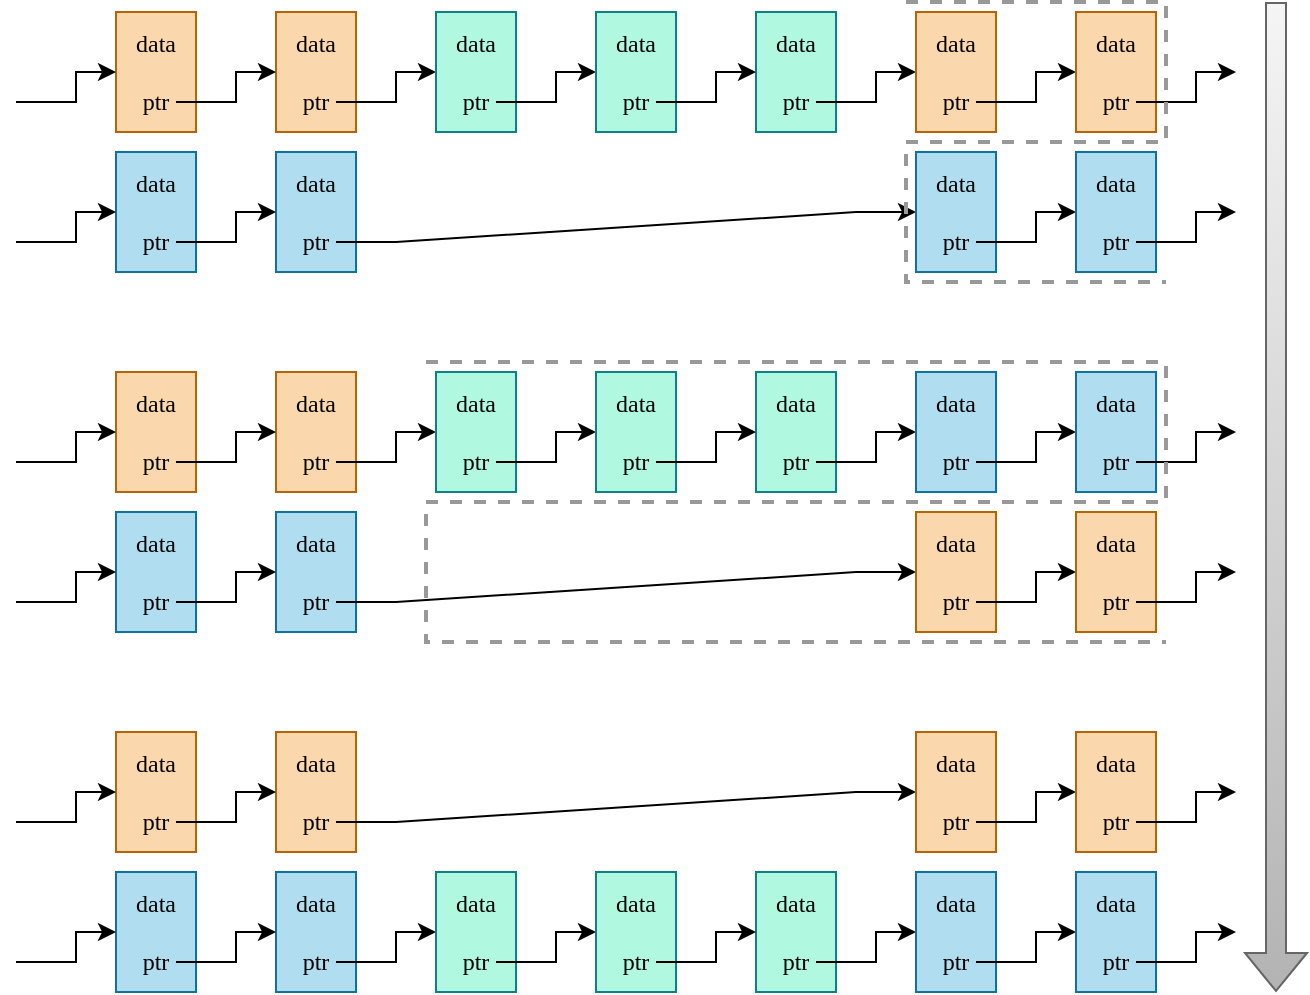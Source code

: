 <mxfile version="22.1.16" type="device">
  <diagram name="Page-1" id="W6wwgODH2DVGgfq05W44">
    <mxGraphModel dx="850" dy="583" grid="1" gridSize="10" guides="1" tooltips="1" connect="1" arrows="1" fold="1" page="1" pageScale="1" pageWidth="850" pageHeight="1100" math="0" shadow="0">
      <root>
        <mxCell id="0" />
        <mxCell id="1" parent="0" />
        <mxCell id="fBeSizHoTM2zkZ8skBRZ-15" value="data&lt;br&gt;&lt;br&gt;ptr" style="rounded=0;whiteSpace=wrap;html=1;fillColor=#fad7ac;strokeColor=#b46504;fontFamily=consolas;" parent="1" vertex="1">
          <mxGeometry x="120" y="230" width="40" height="60" as="geometry" />
        </mxCell>
        <mxCell id="fBeSizHoTM2zkZ8skBRZ-1" value="data&lt;br&gt;&lt;br&gt;ptr" style="rounded=0;whiteSpace=wrap;html=1;fillColor=#fad7ac;strokeColor=#b46504;fontFamily=consolas;" parent="1" vertex="1">
          <mxGeometry x="200" y="230" width="40" height="60" as="geometry" />
        </mxCell>
        <mxCell id="fBeSizHoTM2zkZ8skBRZ-5" style="edgeStyle=orthogonalEdgeStyle;rounded=0;orthogonalLoop=1;jettySize=auto;html=1;exitX=0.75;exitY=0.75;exitDx=0;exitDy=0;exitPerimeter=0;" parent="1" source="fBeSizHoTM2zkZ8skBRZ-1" target="fBeSizHoTM2zkZ8skBRZ-2" edge="1">
          <mxGeometry relative="1" as="geometry" />
        </mxCell>
        <mxCell id="fBeSizHoTM2zkZ8skBRZ-2" value="data&lt;br&gt;&lt;br&gt;ptr" style="rounded=0;whiteSpace=wrap;html=1;fillColor=#B0F9E0;strokeColor=#0E8088;fontFamily=consolas;" parent="1" vertex="1">
          <mxGeometry x="280" y="230" width="40" height="60" as="geometry" />
        </mxCell>
        <mxCell id="fBeSizHoTM2zkZ8skBRZ-6" style="edgeStyle=orthogonalEdgeStyle;rounded=0;orthogonalLoop=1;jettySize=auto;html=1;exitX=0.75;exitY=0.75;exitDx=0;exitDy=0;exitPerimeter=0;" parent="1" source="fBeSizHoTM2zkZ8skBRZ-2" target="fBeSizHoTM2zkZ8skBRZ-3" edge="1">
          <mxGeometry relative="1" as="geometry">
            <Array as="points" />
          </mxGeometry>
        </mxCell>
        <mxCell id="fBeSizHoTM2zkZ8skBRZ-3" value="data&lt;br&gt;&lt;br&gt;ptr" style="rounded=0;whiteSpace=wrap;html=1;fillColor=#B0F9E0;strokeColor=#0E8088;fontFamily=consolas;" parent="1" vertex="1">
          <mxGeometry x="360" y="230" width="40" height="60" as="geometry" />
        </mxCell>
        <mxCell id="fBeSizHoTM2zkZ8skBRZ-8" style="edgeStyle=orthogonalEdgeStyle;rounded=0;orthogonalLoop=1;jettySize=auto;html=1;exitX=0.75;exitY=0.75;exitDx=0;exitDy=0;exitPerimeter=0;" parent="1" source="fBeSizHoTM2zkZ8skBRZ-15" target="fBeSizHoTM2zkZ8skBRZ-1" edge="1">
          <mxGeometry relative="1" as="geometry">
            <mxPoint x="150" y="275" as="sourcePoint" />
            <mxPoint x="200" y="260" as="targetPoint" />
            <Array as="points">
              <mxPoint x="180" y="275" />
              <mxPoint x="180" y="260" />
            </Array>
          </mxGeometry>
        </mxCell>
        <mxCell id="fBeSizHoTM2zkZ8skBRZ-16" style="edgeStyle=orthogonalEdgeStyle;rounded=0;orthogonalLoop=1;jettySize=auto;html=1;exitX=0.75;exitY=0.75;exitDx=0;exitDy=0;exitPerimeter=0;" parent="1" edge="1">
          <mxGeometry relative="1" as="geometry">
            <mxPoint x="70" y="275" as="sourcePoint" />
            <mxPoint x="120" y="260" as="targetPoint" />
            <Array as="points">
              <mxPoint x="100" y="275" />
              <mxPoint x="100" y="260" />
            </Array>
          </mxGeometry>
        </mxCell>
        <mxCell id="fBeSizHoTM2zkZ8skBRZ-18" value="data&lt;br&gt;&lt;br&gt;ptr" style="rounded=0;whiteSpace=wrap;html=1;fillColor=#B0F9E0;strokeColor=#0E8088;fontFamily=consolas;" parent="1" vertex="1">
          <mxGeometry x="440" y="230" width="40" height="60" as="geometry" />
        </mxCell>
        <mxCell id="fBeSizHoTM2zkZ8skBRZ-19" style="edgeStyle=orthogonalEdgeStyle;rounded=0;orthogonalLoop=1;jettySize=auto;html=1;exitX=0.75;exitY=0.75;exitDx=0;exitDy=0;exitPerimeter=0;" parent="1" source="fBeSizHoTM2zkZ8skBRZ-18" target="fBeSizHoTM2zkZ8skBRZ-20" edge="1">
          <mxGeometry relative="1" as="geometry">
            <Array as="points">
              <mxPoint x="500" y="275" />
              <mxPoint x="500" y="260" />
            </Array>
          </mxGeometry>
        </mxCell>
        <mxCell id="fBeSizHoTM2zkZ8skBRZ-20" value="data&lt;br&gt;&lt;br&gt;ptr" style="rounded=0;whiteSpace=wrap;html=1;fillColor=#fad7ac;strokeColor=#b46504;fontFamily=consolas;" parent="1" vertex="1">
          <mxGeometry x="520" y="230" width="40" height="60" as="geometry" />
        </mxCell>
        <mxCell id="fBeSizHoTM2zkZ8skBRZ-21" style="edgeStyle=orthogonalEdgeStyle;rounded=0;orthogonalLoop=1;jettySize=auto;html=1;exitX=0.75;exitY=0.75;exitDx=0;exitDy=0;exitPerimeter=0;" parent="1" source="fBeSizHoTM2zkZ8skBRZ-20" target="fBeSizHoTM2zkZ8skBRZ-22" edge="1">
          <mxGeometry relative="1" as="geometry">
            <Array as="points" />
          </mxGeometry>
        </mxCell>
        <mxCell id="fBeSizHoTM2zkZ8skBRZ-22" value="data&lt;br&gt;&lt;br&gt;ptr" style="rounded=0;whiteSpace=wrap;html=1;fillColor=#fad7ac;strokeColor=#b46504;fontFamily=consolas;" parent="1" vertex="1">
          <mxGeometry x="600" y="230" width="40" height="60" as="geometry" />
        </mxCell>
        <mxCell id="fBeSizHoTM2zkZ8skBRZ-23" style="edgeStyle=orthogonalEdgeStyle;rounded=0;orthogonalLoop=1;jettySize=auto;html=1;exitX=0.75;exitY=0.75;exitDx=0;exitDy=0;exitPerimeter=0;" parent="1" source="fBeSizHoTM2zkZ8skBRZ-3" target="fBeSizHoTM2zkZ8skBRZ-18" edge="1">
          <mxGeometry relative="1" as="geometry">
            <mxPoint x="390" y="335" as="sourcePoint" />
            <mxPoint x="440" y="320" as="targetPoint" />
            <Array as="points">
              <mxPoint x="420" y="275" />
              <mxPoint x="420" y="260" />
            </Array>
          </mxGeometry>
        </mxCell>
        <mxCell id="fBeSizHoTM2zkZ8skBRZ-24" style="edgeStyle=orthogonalEdgeStyle;rounded=0;orthogonalLoop=1;jettySize=auto;html=1;exitX=0.75;exitY=0.75;exitDx=0;exitDy=0;exitPerimeter=0;" parent="1" edge="1">
          <mxGeometry relative="1" as="geometry">
            <mxPoint x="630" y="275" as="sourcePoint" />
            <mxPoint x="680" y="260" as="targetPoint" />
            <Array as="points">
              <mxPoint x="660" y="275" />
              <mxPoint x="660" y="260" />
            </Array>
          </mxGeometry>
        </mxCell>
        <mxCell id="fBeSizHoTM2zkZ8skBRZ-27" value="data&lt;br&gt;&lt;br&gt;ptr" style="rounded=0;whiteSpace=wrap;html=1;fillColor=#b1ddf0;strokeColor=#10739e;fontFamily=consolas;" parent="1" vertex="1">
          <mxGeometry x="120" y="300" width="40" height="60" as="geometry" />
        </mxCell>
        <mxCell id="fBeSizHoTM2zkZ8skBRZ-28" value="data&lt;br&gt;&lt;br&gt;ptr" style="rounded=0;whiteSpace=wrap;html=1;fillColor=#b1ddf0;strokeColor=#10739e;fontFamily=consolas;" parent="1" vertex="1">
          <mxGeometry x="200" y="300" width="40" height="60" as="geometry" />
        </mxCell>
        <mxCell id="fBeSizHoTM2zkZ8skBRZ-43" style="edgeStyle=entityRelationEdgeStyle;rounded=0;orthogonalLoop=1;jettySize=auto;html=1;exitX=0.75;exitY=0.75;exitDx=0;exitDy=0;exitPerimeter=0;" parent="1" source="fBeSizHoTM2zkZ8skBRZ-28" target="fBeSizHoTM2zkZ8skBRZ-37" edge="1">
          <mxGeometry relative="1" as="geometry">
            <mxPoint x="230" y="340" as="sourcePoint" />
          </mxGeometry>
        </mxCell>
        <mxCell id="fBeSizHoTM2zkZ8skBRZ-33" style="edgeStyle=orthogonalEdgeStyle;rounded=0;orthogonalLoop=1;jettySize=auto;html=1;exitX=0.75;exitY=0.75;exitDx=0;exitDy=0;exitPerimeter=0;" parent="1" source="fBeSizHoTM2zkZ8skBRZ-27" target="fBeSizHoTM2zkZ8skBRZ-28" edge="1">
          <mxGeometry relative="1" as="geometry">
            <mxPoint x="150" y="345" as="sourcePoint" />
            <mxPoint x="200" y="330" as="targetPoint" />
            <Array as="points">
              <mxPoint x="180" y="345" />
              <mxPoint x="180" y="330" />
            </Array>
          </mxGeometry>
        </mxCell>
        <mxCell id="fBeSizHoTM2zkZ8skBRZ-34" style="edgeStyle=orthogonalEdgeStyle;rounded=0;orthogonalLoop=1;jettySize=auto;html=1;exitX=0.75;exitY=0.75;exitDx=0;exitDy=0;exitPerimeter=0;" parent="1" edge="1">
          <mxGeometry relative="1" as="geometry">
            <mxPoint x="70" y="345" as="sourcePoint" />
            <mxPoint x="120" y="330" as="targetPoint" />
            <Array as="points">
              <mxPoint x="100" y="345" />
              <mxPoint x="100" y="330" />
            </Array>
          </mxGeometry>
        </mxCell>
        <mxCell id="fBeSizHoTM2zkZ8skBRZ-37" value="data&lt;br&gt;&lt;br&gt;ptr" style="rounded=0;whiteSpace=wrap;html=1;fillColor=#b1ddf0;strokeColor=#10739e;fontFamily=consolas;" parent="1" vertex="1">
          <mxGeometry x="520" y="300" width="40" height="60" as="geometry" />
        </mxCell>
        <mxCell id="fBeSizHoTM2zkZ8skBRZ-38" style="edgeStyle=orthogonalEdgeStyle;rounded=0;orthogonalLoop=1;jettySize=auto;html=1;exitX=0.75;exitY=0.75;exitDx=0;exitDy=0;exitPerimeter=0;" parent="1" source="fBeSizHoTM2zkZ8skBRZ-37" target="fBeSizHoTM2zkZ8skBRZ-39" edge="1">
          <mxGeometry relative="1" as="geometry">
            <Array as="points" />
          </mxGeometry>
        </mxCell>
        <mxCell id="fBeSizHoTM2zkZ8skBRZ-39" value="data&lt;br&gt;&lt;br&gt;ptr" style="rounded=0;whiteSpace=wrap;html=1;fillColor=#b1ddf0;strokeColor=#10739e;fontFamily=consolas;" parent="1" vertex="1">
          <mxGeometry x="600" y="300" width="40" height="60" as="geometry" />
        </mxCell>
        <mxCell id="fBeSizHoTM2zkZ8skBRZ-41" style="edgeStyle=orthogonalEdgeStyle;rounded=0;orthogonalLoop=1;jettySize=auto;html=1;exitX=0.75;exitY=0.75;exitDx=0;exitDy=0;exitPerimeter=0;" parent="1" edge="1">
          <mxGeometry relative="1" as="geometry">
            <mxPoint x="630" y="345" as="sourcePoint" />
            <mxPoint x="680" y="330" as="targetPoint" />
            <Array as="points">
              <mxPoint x="660" y="345" />
              <mxPoint x="660" y="330" />
            </Array>
          </mxGeometry>
        </mxCell>
        <mxCell id="0RcRQ7e_9pvhqNE98LAG-1" value="data&lt;br&gt;&lt;br&gt;ptr" style="rounded=0;whiteSpace=wrap;html=1;fillColor=#fad7ac;strokeColor=#b46504;fontFamily=consolas;" vertex="1" parent="1">
          <mxGeometry x="120" y="410" width="40" height="60" as="geometry" />
        </mxCell>
        <mxCell id="0RcRQ7e_9pvhqNE98LAG-2" value="data&lt;br&gt;&lt;br&gt;ptr" style="rounded=0;whiteSpace=wrap;html=1;fillColor=#fad7ac;strokeColor=#b46504;fontFamily=consolas;" vertex="1" parent="1">
          <mxGeometry x="200" y="410" width="40" height="60" as="geometry" />
        </mxCell>
        <mxCell id="0RcRQ7e_9pvhqNE98LAG-3" style="edgeStyle=orthogonalEdgeStyle;rounded=0;orthogonalLoop=1;jettySize=auto;html=1;exitX=0.75;exitY=0.75;exitDx=0;exitDy=0;exitPerimeter=0;" edge="1" source="0RcRQ7e_9pvhqNE98LAG-2" target="0RcRQ7e_9pvhqNE98LAG-4" parent="1">
          <mxGeometry relative="1" as="geometry" />
        </mxCell>
        <mxCell id="0RcRQ7e_9pvhqNE98LAG-4" value="data&lt;br&gt;&lt;br&gt;ptr" style="rounded=0;whiteSpace=wrap;html=1;fillColor=#B0F9E0;strokeColor=#0E8088;fontFamily=consolas;" vertex="1" parent="1">
          <mxGeometry x="280" y="410" width="40" height="60" as="geometry" />
        </mxCell>
        <mxCell id="0RcRQ7e_9pvhqNE98LAG-5" style="edgeStyle=orthogonalEdgeStyle;rounded=0;orthogonalLoop=1;jettySize=auto;html=1;exitX=0.75;exitY=0.75;exitDx=0;exitDy=0;exitPerimeter=0;" edge="1" source="0RcRQ7e_9pvhqNE98LAG-4" target="0RcRQ7e_9pvhqNE98LAG-6" parent="1">
          <mxGeometry relative="1" as="geometry">
            <Array as="points" />
          </mxGeometry>
        </mxCell>
        <mxCell id="0RcRQ7e_9pvhqNE98LAG-6" value="data&lt;br&gt;&lt;br&gt;ptr" style="rounded=0;whiteSpace=wrap;html=1;fillColor=#B0F9E0;strokeColor=#0E8088;fontFamily=consolas;" vertex="1" parent="1">
          <mxGeometry x="360" y="410" width="40" height="60" as="geometry" />
        </mxCell>
        <mxCell id="0RcRQ7e_9pvhqNE98LAG-7" style="edgeStyle=orthogonalEdgeStyle;rounded=0;orthogonalLoop=1;jettySize=auto;html=1;exitX=0.75;exitY=0.75;exitDx=0;exitDy=0;exitPerimeter=0;" edge="1" source="0RcRQ7e_9pvhqNE98LAG-1" target="0RcRQ7e_9pvhqNE98LAG-2" parent="1">
          <mxGeometry relative="1" as="geometry">
            <mxPoint x="150" y="455" as="sourcePoint" />
            <mxPoint x="200" y="440" as="targetPoint" />
            <Array as="points">
              <mxPoint x="180" y="455" />
              <mxPoint x="180" y="440" />
            </Array>
          </mxGeometry>
        </mxCell>
        <mxCell id="0RcRQ7e_9pvhqNE98LAG-8" style="edgeStyle=orthogonalEdgeStyle;rounded=0;orthogonalLoop=1;jettySize=auto;html=1;exitX=0.75;exitY=0.75;exitDx=0;exitDy=0;exitPerimeter=0;" edge="1" parent="1">
          <mxGeometry relative="1" as="geometry">
            <mxPoint x="70" y="455" as="sourcePoint" />
            <mxPoint x="120" y="440" as="targetPoint" />
            <Array as="points">
              <mxPoint x="100" y="455" />
              <mxPoint x="100" y="440" />
            </Array>
          </mxGeometry>
        </mxCell>
        <mxCell id="0RcRQ7e_9pvhqNE98LAG-9" value="data&lt;br&gt;&lt;br&gt;ptr" style="rounded=0;whiteSpace=wrap;html=1;fillColor=#B0F9E0;strokeColor=#0E8088;fontFamily=consolas;" vertex="1" parent="1">
          <mxGeometry x="440" y="410" width="40" height="60" as="geometry" />
        </mxCell>
        <mxCell id="0RcRQ7e_9pvhqNE98LAG-10" style="edgeStyle=orthogonalEdgeStyle;rounded=0;orthogonalLoop=1;jettySize=auto;html=1;exitX=0.75;exitY=0.75;exitDx=0;exitDy=0;exitPerimeter=0;" edge="1" source="0RcRQ7e_9pvhqNE98LAG-9" target="0RcRQ7e_9pvhqNE98LAG-11" parent="1">
          <mxGeometry relative="1" as="geometry">
            <Array as="points">
              <mxPoint x="500" y="455" />
              <mxPoint x="500" y="440" />
            </Array>
          </mxGeometry>
        </mxCell>
        <mxCell id="0RcRQ7e_9pvhqNE98LAG-11" value="data&lt;br&gt;&lt;br&gt;ptr" style="rounded=0;whiteSpace=wrap;html=1;fillColor=#b1ddf0;strokeColor=#10739e;fontFamily=consolas;" vertex="1" parent="1">
          <mxGeometry x="520" y="410" width="40" height="60" as="geometry" />
        </mxCell>
        <mxCell id="0RcRQ7e_9pvhqNE98LAG-12" style="edgeStyle=orthogonalEdgeStyle;rounded=0;orthogonalLoop=1;jettySize=auto;html=1;exitX=0.75;exitY=0.75;exitDx=0;exitDy=0;exitPerimeter=0;" edge="1" source="0RcRQ7e_9pvhqNE98LAG-11" target="0RcRQ7e_9pvhqNE98LAG-13" parent="1">
          <mxGeometry relative="1" as="geometry">
            <Array as="points" />
          </mxGeometry>
        </mxCell>
        <mxCell id="0RcRQ7e_9pvhqNE98LAG-13" value="data&lt;br&gt;&lt;br&gt;ptr" style="rounded=0;whiteSpace=wrap;html=1;fillColor=#b1ddf0;strokeColor=#10739e;fontFamily=consolas;" vertex="1" parent="1">
          <mxGeometry x="600" y="410" width="40" height="60" as="geometry" />
        </mxCell>
        <mxCell id="0RcRQ7e_9pvhqNE98LAG-14" style="edgeStyle=orthogonalEdgeStyle;rounded=0;orthogonalLoop=1;jettySize=auto;html=1;exitX=0.75;exitY=0.75;exitDx=0;exitDy=0;exitPerimeter=0;" edge="1" source="0RcRQ7e_9pvhqNE98LAG-6" target="0RcRQ7e_9pvhqNE98LAG-9" parent="1">
          <mxGeometry relative="1" as="geometry">
            <mxPoint x="390" y="515" as="sourcePoint" />
            <mxPoint x="440" y="500" as="targetPoint" />
            <Array as="points">
              <mxPoint x="420" y="455" />
              <mxPoint x="420" y="440" />
            </Array>
          </mxGeometry>
        </mxCell>
        <mxCell id="0RcRQ7e_9pvhqNE98LAG-15" style="edgeStyle=orthogonalEdgeStyle;rounded=0;orthogonalLoop=1;jettySize=auto;html=1;exitX=0.75;exitY=0.75;exitDx=0;exitDy=0;exitPerimeter=0;" edge="1" parent="1">
          <mxGeometry relative="1" as="geometry">
            <mxPoint x="630" y="455" as="sourcePoint" />
            <mxPoint x="680" y="440" as="targetPoint" />
            <Array as="points">
              <mxPoint x="660" y="455" />
              <mxPoint x="660" y="440" />
            </Array>
          </mxGeometry>
        </mxCell>
        <mxCell id="0RcRQ7e_9pvhqNE98LAG-16" value="data&lt;br&gt;&lt;br&gt;ptr" style="rounded=0;whiteSpace=wrap;html=1;fillColor=#b1ddf0;strokeColor=#10739e;fontFamily=consolas;" vertex="1" parent="1">
          <mxGeometry x="120" y="480" width="40" height="60" as="geometry" />
        </mxCell>
        <mxCell id="0RcRQ7e_9pvhqNE98LAG-17" value="data&lt;br&gt;&lt;br&gt;ptr" style="rounded=0;whiteSpace=wrap;html=1;fillColor=#b1ddf0;strokeColor=#10739e;fontFamily=consolas;" vertex="1" parent="1">
          <mxGeometry x="200" y="480" width="40" height="60" as="geometry" />
        </mxCell>
        <mxCell id="0RcRQ7e_9pvhqNE98LAG-18" style="edgeStyle=entityRelationEdgeStyle;rounded=0;orthogonalLoop=1;jettySize=auto;html=1;exitX=0.75;exitY=0.75;exitDx=0;exitDy=0;exitPerimeter=0;" edge="1" source="0RcRQ7e_9pvhqNE98LAG-17" target="0RcRQ7e_9pvhqNE98LAG-21" parent="1">
          <mxGeometry relative="1" as="geometry">
            <mxPoint x="230" y="520" as="sourcePoint" />
          </mxGeometry>
        </mxCell>
        <mxCell id="0RcRQ7e_9pvhqNE98LAG-19" style="edgeStyle=orthogonalEdgeStyle;rounded=0;orthogonalLoop=1;jettySize=auto;html=1;exitX=0.75;exitY=0.75;exitDx=0;exitDy=0;exitPerimeter=0;" edge="1" source="0RcRQ7e_9pvhqNE98LAG-16" target="0RcRQ7e_9pvhqNE98LAG-17" parent="1">
          <mxGeometry relative="1" as="geometry">
            <mxPoint x="150" y="525" as="sourcePoint" />
            <mxPoint x="200" y="510" as="targetPoint" />
            <Array as="points">
              <mxPoint x="180" y="525" />
              <mxPoint x="180" y="510" />
            </Array>
          </mxGeometry>
        </mxCell>
        <mxCell id="0RcRQ7e_9pvhqNE98LAG-20" style="edgeStyle=orthogonalEdgeStyle;rounded=0;orthogonalLoop=1;jettySize=auto;html=1;exitX=0.75;exitY=0.75;exitDx=0;exitDy=0;exitPerimeter=0;" edge="1" parent="1">
          <mxGeometry relative="1" as="geometry">
            <mxPoint x="70" y="525" as="sourcePoint" />
            <mxPoint x="120" y="510" as="targetPoint" />
            <Array as="points">
              <mxPoint x="100" y="525" />
              <mxPoint x="100" y="510" />
            </Array>
          </mxGeometry>
        </mxCell>
        <mxCell id="0RcRQ7e_9pvhqNE98LAG-21" value="data&lt;br&gt;&lt;br&gt;ptr" style="rounded=0;whiteSpace=wrap;html=1;fillColor=#fad7ac;strokeColor=#b46504;fontFamily=consolas;" vertex="1" parent="1">
          <mxGeometry x="520" y="480" width="40" height="60" as="geometry" />
        </mxCell>
        <mxCell id="0RcRQ7e_9pvhqNE98LAG-22" style="edgeStyle=orthogonalEdgeStyle;rounded=0;orthogonalLoop=1;jettySize=auto;html=1;exitX=0.75;exitY=0.75;exitDx=0;exitDy=0;exitPerimeter=0;" edge="1" source="0RcRQ7e_9pvhqNE98LAG-21" target="0RcRQ7e_9pvhqNE98LAG-23" parent="1">
          <mxGeometry relative="1" as="geometry">
            <Array as="points" />
          </mxGeometry>
        </mxCell>
        <mxCell id="0RcRQ7e_9pvhqNE98LAG-23" value="data&lt;br&gt;&lt;br&gt;ptr" style="rounded=0;whiteSpace=wrap;html=1;fillColor=#fad7ac;strokeColor=#b46504;fontFamily=consolas;" vertex="1" parent="1">
          <mxGeometry x="600" y="480" width="40" height="60" as="geometry" />
        </mxCell>
        <mxCell id="0RcRQ7e_9pvhqNE98LAG-24" style="edgeStyle=orthogonalEdgeStyle;rounded=0;orthogonalLoop=1;jettySize=auto;html=1;exitX=0.75;exitY=0.75;exitDx=0;exitDy=0;exitPerimeter=0;" edge="1" parent="1">
          <mxGeometry relative="1" as="geometry">
            <mxPoint x="630" y="525" as="sourcePoint" />
            <mxPoint x="680" y="510" as="targetPoint" />
            <Array as="points">
              <mxPoint x="660" y="525" />
              <mxPoint x="660" y="510" />
            </Array>
          </mxGeometry>
        </mxCell>
        <mxCell id="0RcRQ7e_9pvhqNE98LAG-28" value="data&lt;br&gt;&lt;br&gt;ptr" style="rounded=0;whiteSpace=wrap;html=1;fillColor=#b1ddf0;strokeColor=#10739e;fontFamily=consolas;" vertex="1" parent="1">
          <mxGeometry x="120" y="660" width="40" height="60" as="geometry" />
        </mxCell>
        <mxCell id="0RcRQ7e_9pvhqNE98LAG-29" value="data&lt;br&gt;&lt;br&gt;ptr" style="rounded=0;whiteSpace=wrap;html=1;fillColor=#b1ddf0;strokeColor=#10739e;fontFamily=consolas;" vertex="1" parent="1">
          <mxGeometry x="200" y="660" width="40" height="60" as="geometry" />
        </mxCell>
        <mxCell id="0RcRQ7e_9pvhqNE98LAG-30" style="edgeStyle=orthogonalEdgeStyle;rounded=0;orthogonalLoop=1;jettySize=auto;html=1;exitX=0.75;exitY=0.75;exitDx=0;exitDy=0;exitPerimeter=0;" edge="1" source="0RcRQ7e_9pvhqNE98LAG-29" target="0RcRQ7e_9pvhqNE98LAG-31" parent="1">
          <mxGeometry relative="1" as="geometry" />
        </mxCell>
        <mxCell id="0RcRQ7e_9pvhqNE98LAG-31" value="data&lt;br&gt;&lt;br&gt;ptr" style="rounded=0;whiteSpace=wrap;html=1;fillColor=#B0F9E0;strokeColor=#0E8088;fontFamily=consolas;" vertex="1" parent="1">
          <mxGeometry x="280" y="660" width="40" height="60" as="geometry" />
        </mxCell>
        <mxCell id="0RcRQ7e_9pvhqNE98LAG-32" style="edgeStyle=orthogonalEdgeStyle;rounded=0;orthogonalLoop=1;jettySize=auto;html=1;exitX=0.75;exitY=0.75;exitDx=0;exitDy=0;exitPerimeter=0;" edge="1" source="0RcRQ7e_9pvhqNE98LAG-31" target="0RcRQ7e_9pvhqNE98LAG-33" parent="1">
          <mxGeometry relative="1" as="geometry">
            <Array as="points" />
          </mxGeometry>
        </mxCell>
        <mxCell id="0RcRQ7e_9pvhqNE98LAG-33" value="data&lt;br&gt;&lt;br&gt;ptr" style="rounded=0;whiteSpace=wrap;html=1;fillColor=#B0F9E0;strokeColor=#0E8088;fontFamily=consolas;" vertex="1" parent="1">
          <mxGeometry x="360" y="660" width="40" height="60" as="geometry" />
        </mxCell>
        <mxCell id="0RcRQ7e_9pvhqNE98LAG-34" style="edgeStyle=orthogonalEdgeStyle;rounded=0;orthogonalLoop=1;jettySize=auto;html=1;exitX=0.75;exitY=0.75;exitDx=0;exitDy=0;exitPerimeter=0;" edge="1" source="0RcRQ7e_9pvhqNE98LAG-28" target="0RcRQ7e_9pvhqNE98LAG-29" parent="1">
          <mxGeometry relative="1" as="geometry">
            <mxPoint x="150" y="705" as="sourcePoint" />
            <mxPoint x="200" y="690" as="targetPoint" />
            <Array as="points">
              <mxPoint x="180" y="705" />
              <mxPoint x="180" y="690" />
            </Array>
          </mxGeometry>
        </mxCell>
        <mxCell id="0RcRQ7e_9pvhqNE98LAG-35" style="edgeStyle=orthogonalEdgeStyle;rounded=0;orthogonalLoop=1;jettySize=auto;html=1;exitX=0.75;exitY=0.75;exitDx=0;exitDy=0;exitPerimeter=0;" edge="1" parent="1">
          <mxGeometry relative="1" as="geometry">
            <mxPoint x="70" y="705" as="sourcePoint" />
            <mxPoint x="120" y="690" as="targetPoint" />
            <Array as="points">
              <mxPoint x="100" y="705" />
              <mxPoint x="100" y="690" />
            </Array>
          </mxGeometry>
        </mxCell>
        <mxCell id="0RcRQ7e_9pvhqNE98LAG-36" value="data&lt;br&gt;&lt;br&gt;ptr" style="rounded=0;whiteSpace=wrap;html=1;fillColor=#B0F9E0;strokeColor=#0E8088;fontFamily=consolas;" vertex="1" parent="1">
          <mxGeometry x="440" y="660" width="40" height="60" as="geometry" />
        </mxCell>
        <mxCell id="0RcRQ7e_9pvhqNE98LAG-37" style="edgeStyle=orthogonalEdgeStyle;rounded=0;orthogonalLoop=1;jettySize=auto;html=1;exitX=0.75;exitY=0.75;exitDx=0;exitDy=0;exitPerimeter=0;" edge="1" source="0RcRQ7e_9pvhqNE98LAG-36" target="0RcRQ7e_9pvhqNE98LAG-38" parent="1">
          <mxGeometry relative="1" as="geometry">
            <Array as="points">
              <mxPoint x="500" y="705" />
              <mxPoint x="500" y="690" />
            </Array>
          </mxGeometry>
        </mxCell>
        <mxCell id="0RcRQ7e_9pvhqNE98LAG-38" value="data&lt;br&gt;&lt;br&gt;ptr" style="rounded=0;whiteSpace=wrap;html=1;fillColor=#b1ddf0;strokeColor=#10739e;fontFamily=consolas;" vertex="1" parent="1">
          <mxGeometry x="520" y="660" width="40" height="60" as="geometry" />
        </mxCell>
        <mxCell id="0RcRQ7e_9pvhqNE98LAG-39" style="edgeStyle=orthogonalEdgeStyle;rounded=0;orthogonalLoop=1;jettySize=auto;html=1;exitX=0.75;exitY=0.75;exitDx=0;exitDy=0;exitPerimeter=0;" edge="1" source="0RcRQ7e_9pvhqNE98LAG-38" target="0RcRQ7e_9pvhqNE98LAG-40" parent="1">
          <mxGeometry relative="1" as="geometry">
            <Array as="points" />
          </mxGeometry>
        </mxCell>
        <mxCell id="0RcRQ7e_9pvhqNE98LAG-40" value="data&lt;br&gt;&lt;br&gt;ptr" style="rounded=0;whiteSpace=wrap;html=1;fillColor=#b1ddf0;strokeColor=#10739e;fontFamily=consolas;" vertex="1" parent="1">
          <mxGeometry x="600" y="660" width="40" height="60" as="geometry" />
        </mxCell>
        <mxCell id="0RcRQ7e_9pvhqNE98LAG-41" style="edgeStyle=orthogonalEdgeStyle;rounded=0;orthogonalLoop=1;jettySize=auto;html=1;exitX=0.75;exitY=0.75;exitDx=0;exitDy=0;exitPerimeter=0;" edge="1" source="0RcRQ7e_9pvhqNE98LAG-33" target="0RcRQ7e_9pvhqNE98LAG-36" parent="1">
          <mxGeometry relative="1" as="geometry">
            <mxPoint x="390" y="765" as="sourcePoint" />
            <mxPoint x="440" y="750" as="targetPoint" />
            <Array as="points">
              <mxPoint x="420" y="705" />
              <mxPoint x="420" y="690" />
            </Array>
          </mxGeometry>
        </mxCell>
        <mxCell id="0RcRQ7e_9pvhqNE98LAG-42" style="edgeStyle=orthogonalEdgeStyle;rounded=0;orthogonalLoop=1;jettySize=auto;html=1;exitX=0.75;exitY=0.75;exitDx=0;exitDy=0;exitPerimeter=0;" edge="1" parent="1">
          <mxGeometry relative="1" as="geometry">
            <mxPoint x="630" y="705" as="sourcePoint" />
            <mxPoint x="680" y="690" as="targetPoint" />
            <Array as="points">
              <mxPoint x="660" y="705" />
              <mxPoint x="660" y="690" />
            </Array>
          </mxGeometry>
        </mxCell>
        <mxCell id="0RcRQ7e_9pvhqNE98LAG-43" value="data&lt;br&gt;&lt;br&gt;ptr" style="rounded=0;whiteSpace=wrap;html=1;fillColor=#fad7ac;strokeColor=#b46504;fontFamily=consolas;" vertex="1" parent="1">
          <mxGeometry x="120" y="590" width="40" height="60" as="geometry" />
        </mxCell>
        <mxCell id="0RcRQ7e_9pvhqNE98LAG-44" value="data&lt;br&gt;&lt;br&gt;ptr" style="rounded=0;whiteSpace=wrap;html=1;fillColor=#fad7ac;strokeColor=#b46504;fontFamily=consolas;" vertex="1" parent="1">
          <mxGeometry x="200" y="590" width="40" height="60" as="geometry" />
        </mxCell>
        <mxCell id="0RcRQ7e_9pvhqNE98LAG-45" style="edgeStyle=entityRelationEdgeStyle;rounded=0;orthogonalLoop=1;jettySize=auto;html=1;exitX=0.75;exitY=0.75;exitDx=0;exitDy=0;exitPerimeter=0;elbow=vertical;" edge="1" source="0RcRQ7e_9pvhqNE98LAG-44" target="0RcRQ7e_9pvhqNE98LAG-48" parent="1">
          <mxGeometry relative="1" as="geometry">
            <mxPoint x="230" y="630" as="sourcePoint" />
          </mxGeometry>
        </mxCell>
        <mxCell id="0RcRQ7e_9pvhqNE98LAG-46" style="edgeStyle=orthogonalEdgeStyle;rounded=0;orthogonalLoop=1;jettySize=auto;html=1;exitX=0.75;exitY=0.75;exitDx=0;exitDy=0;exitPerimeter=0;" edge="1" source="0RcRQ7e_9pvhqNE98LAG-43" target="0RcRQ7e_9pvhqNE98LAG-44" parent="1">
          <mxGeometry relative="1" as="geometry">
            <mxPoint x="150" y="635" as="sourcePoint" />
            <mxPoint x="200" y="620" as="targetPoint" />
            <Array as="points">
              <mxPoint x="180" y="635" />
              <mxPoint x="180" y="620" />
            </Array>
          </mxGeometry>
        </mxCell>
        <mxCell id="0RcRQ7e_9pvhqNE98LAG-47" style="edgeStyle=orthogonalEdgeStyle;rounded=0;orthogonalLoop=1;jettySize=auto;html=1;exitX=0.75;exitY=0.75;exitDx=0;exitDy=0;exitPerimeter=0;" edge="1" parent="1">
          <mxGeometry relative="1" as="geometry">
            <mxPoint x="70" y="635" as="sourcePoint" />
            <mxPoint x="120" y="620" as="targetPoint" />
            <Array as="points">
              <mxPoint x="100" y="635" />
              <mxPoint x="100" y="620" />
            </Array>
          </mxGeometry>
        </mxCell>
        <mxCell id="0RcRQ7e_9pvhqNE98LAG-48" value="data&lt;br&gt;&lt;br&gt;ptr" style="rounded=0;whiteSpace=wrap;html=1;fillColor=#fad7ac;strokeColor=#b46504;fontFamily=consolas;" vertex="1" parent="1">
          <mxGeometry x="520" y="590" width="40" height="60" as="geometry" />
        </mxCell>
        <mxCell id="0RcRQ7e_9pvhqNE98LAG-49" style="edgeStyle=orthogonalEdgeStyle;rounded=0;orthogonalLoop=1;jettySize=auto;html=1;exitX=0.75;exitY=0.75;exitDx=0;exitDy=0;exitPerimeter=0;" edge="1" source="0RcRQ7e_9pvhqNE98LAG-48" target="0RcRQ7e_9pvhqNE98LAG-50" parent="1">
          <mxGeometry relative="1" as="geometry">
            <Array as="points" />
          </mxGeometry>
        </mxCell>
        <mxCell id="0RcRQ7e_9pvhqNE98LAG-50" value="data&lt;br&gt;&lt;br&gt;ptr" style="rounded=0;whiteSpace=wrap;html=1;fillColor=#fad7ac;strokeColor=#b46504;fontFamily=consolas;" vertex="1" parent="1">
          <mxGeometry x="600" y="590" width="40" height="60" as="geometry" />
        </mxCell>
        <mxCell id="0RcRQ7e_9pvhqNE98LAG-51" style="edgeStyle=orthogonalEdgeStyle;rounded=0;orthogonalLoop=1;jettySize=auto;html=1;exitX=0.75;exitY=0.75;exitDx=0;exitDy=0;exitPerimeter=0;" edge="1" parent="1">
          <mxGeometry relative="1" as="geometry">
            <mxPoint x="630" y="635" as="sourcePoint" />
            <mxPoint x="680" y="620" as="targetPoint" />
            <Array as="points">
              <mxPoint x="660" y="635" />
              <mxPoint x="660" y="620" />
            </Array>
          </mxGeometry>
        </mxCell>
        <mxCell id="0RcRQ7e_9pvhqNE98LAG-57" value="" style="endArrow=none;dashed=1;html=1;rounded=0;strokeWidth=2;strokeColor=#999999;" edge="1" parent="1">
          <mxGeometry width="50" height="50" relative="1" as="geometry">
            <mxPoint x="515" y="225" as="sourcePoint" />
            <mxPoint x="645" y="365" as="targetPoint" />
            <Array as="points">
              <mxPoint x="645" y="225" />
              <mxPoint x="645" y="240" />
              <mxPoint x="645" y="260" />
              <mxPoint x="645" y="295" />
              <mxPoint x="515" y="295" />
              <mxPoint x="515" y="365" />
            </Array>
          </mxGeometry>
        </mxCell>
        <mxCell id="0RcRQ7e_9pvhqNE98LAG-59" value="" style="endArrow=none;dashed=1;html=1;rounded=0;strokeWidth=2;strokeColor=#999999;" edge="1" parent="1">
          <mxGeometry width="50" height="50" relative="1" as="geometry">
            <mxPoint x="275" y="405" as="sourcePoint" />
            <mxPoint x="645" y="545" as="targetPoint" />
            <Array as="points">
              <mxPoint x="645" y="405" />
              <mxPoint x="645" y="475" />
              <mxPoint x="275" y="475" />
              <mxPoint x="275" y="545" />
            </Array>
          </mxGeometry>
        </mxCell>
        <mxCell id="0RcRQ7e_9pvhqNE98LAG-60" value="" style="shape=flexArrow;endArrow=classic;html=1;rounded=0;fillColor=#f5f5f5;gradientColor=#b3b3b3;strokeColor=#666666;" edge="1" parent="1">
          <mxGeometry width="50" height="50" relative="1" as="geometry">
            <mxPoint x="700" y="225" as="sourcePoint" />
            <mxPoint x="700" y="720" as="targetPoint" />
          </mxGeometry>
        </mxCell>
      </root>
    </mxGraphModel>
  </diagram>
</mxfile>
